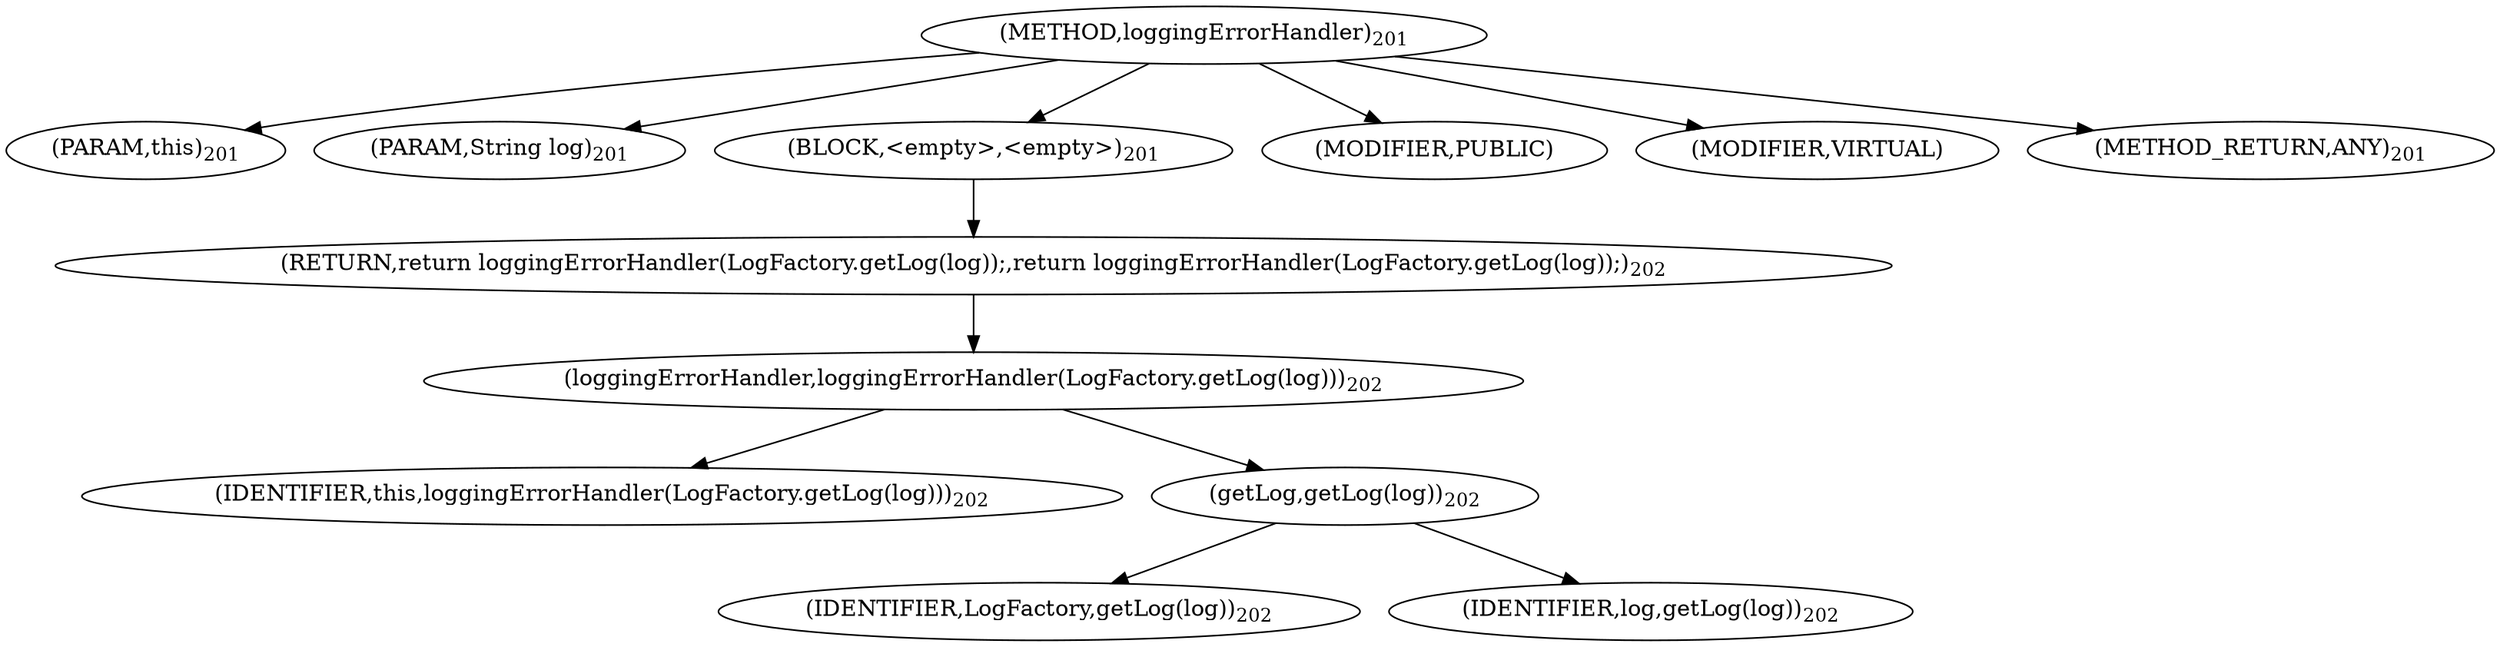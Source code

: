 digraph "loggingErrorHandler" {  
"387" [label = <(METHOD,loggingErrorHandler)<SUB>201</SUB>> ]
"20" [label = <(PARAM,this)<SUB>201</SUB>> ]
"388" [label = <(PARAM,String log)<SUB>201</SUB>> ]
"389" [label = <(BLOCK,&lt;empty&gt;,&lt;empty&gt;)<SUB>201</SUB>> ]
"390" [label = <(RETURN,return loggingErrorHandler(LogFactory.getLog(log));,return loggingErrorHandler(LogFactory.getLog(log));)<SUB>202</SUB>> ]
"391" [label = <(loggingErrorHandler,loggingErrorHandler(LogFactory.getLog(log)))<SUB>202</SUB>> ]
"19" [label = <(IDENTIFIER,this,loggingErrorHandler(LogFactory.getLog(log)))<SUB>202</SUB>> ]
"392" [label = <(getLog,getLog(log))<SUB>202</SUB>> ]
"393" [label = <(IDENTIFIER,LogFactory,getLog(log))<SUB>202</SUB>> ]
"394" [label = <(IDENTIFIER,log,getLog(log))<SUB>202</SUB>> ]
"395" [label = <(MODIFIER,PUBLIC)> ]
"396" [label = <(MODIFIER,VIRTUAL)> ]
"397" [label = <(METHOD_RETURN,ANY)<SUB>201</SUB>> ]
  "387" -> "20" 
  "387" -> "388" 
  "387" -> "389" 
  "387" -> "395" 
  "387" -> "396" 
  "387" -> "397" 
  "389" -> "390" 
  "390" -> "391" 
  "391" -> "19" 
  "391" -> "392" 
  "392" -> "393" 
  "392" -> "394" 
}
